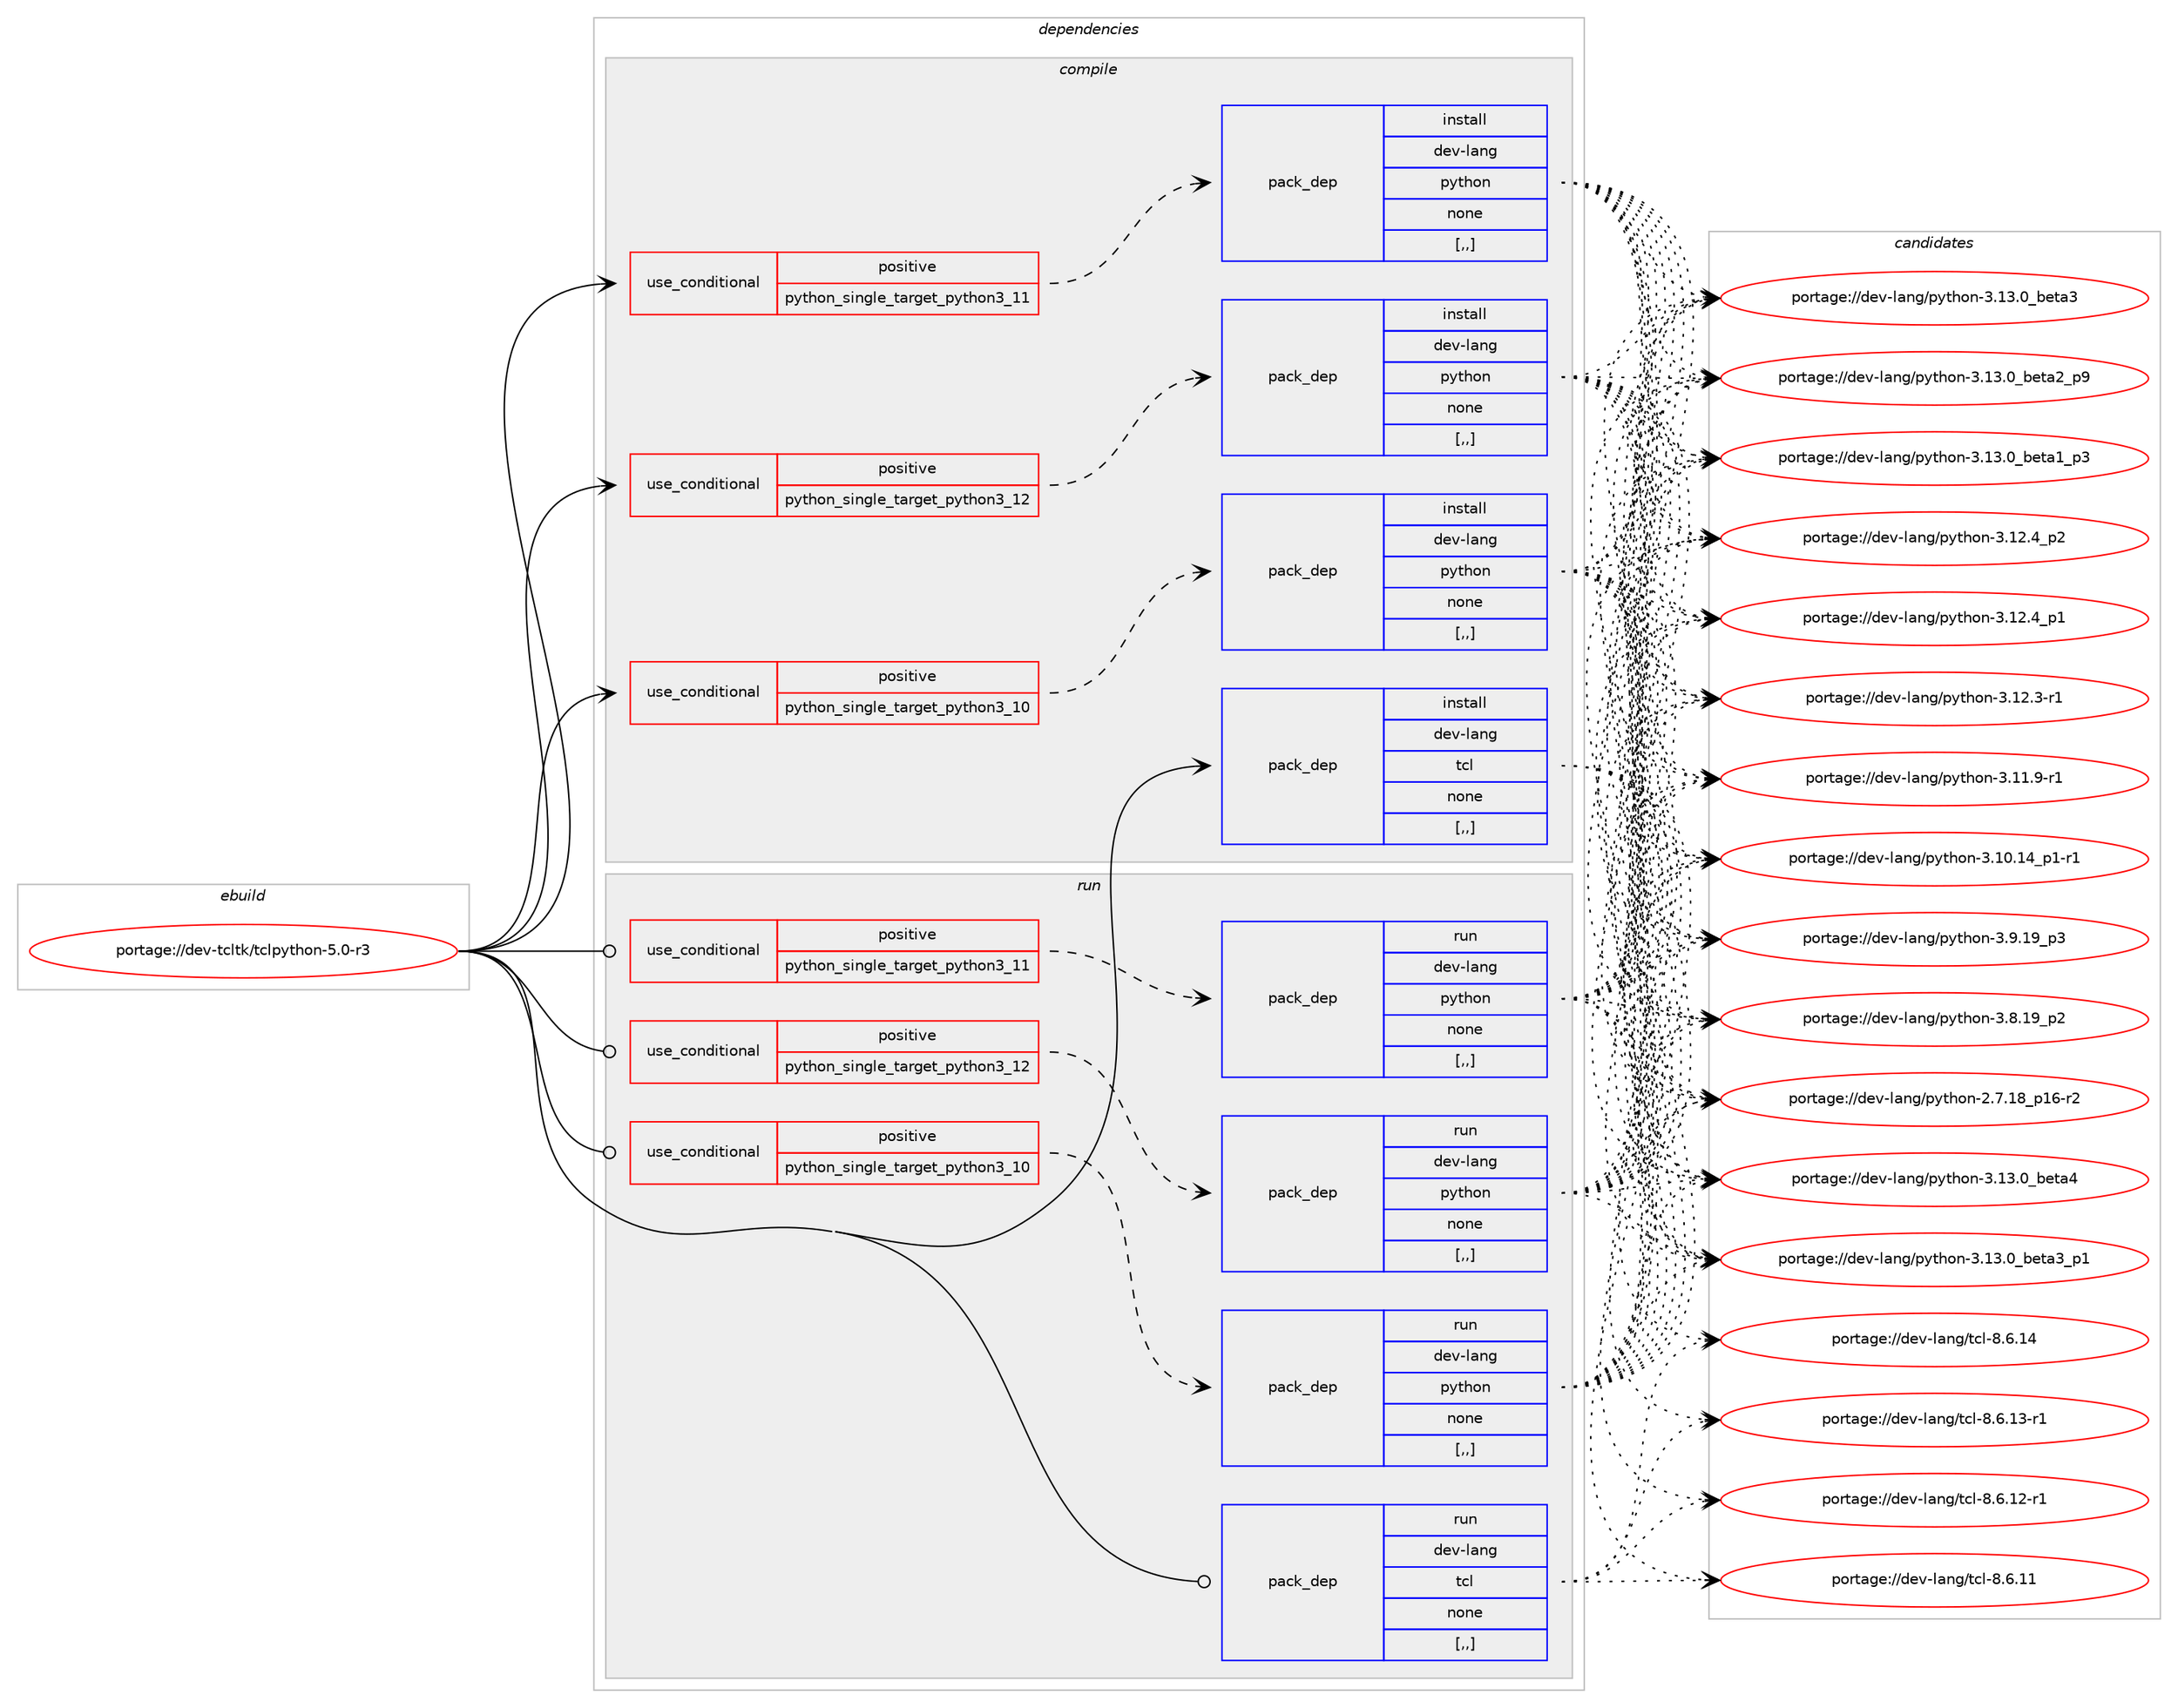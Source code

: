 digraph prolog {

# *************
# Graph options
# *************

newrank=true;
concentrate=true;
compound=true;
graph [rankdir=LR,fontname=Helvetica,fontsize=10,ranksep=1.5];#, ranksep=2.5, nodesep=0.2];
edge  [arrowhead=vee];
node  [fontname=Helvetica,fontsize=10];

# **********
# The ebuild
# **********

subgraph cluster_leftcol {
color=gray;
label=<<i>ebuild</i>>;
id [label="portage://dev-tcltk/tclpython-5.0-r3", color=red, width=4, href="../dev-tcltk/tclpython-5.0-r3.svg"];
}

# ****************
# The dependencies
# ****************

subgraph cluster_midcol {
color=gray;
label=<<i>dependencies</i>>;
subgraph cluster_compile {
fillcolor="#eeeeee";
style=filled;
label=<<i>compile</i>>;
subgraph cond58993 {
dependency208660 [label=<<TABLE BORDER="0" CELLBORDER="1" CELLSPACING="0" CELLPADDING="4"><TR><TD ROWSPAN="3" CELLPADDING="10">use_conditional</TD></TR><TR><TD>positive</TD></TR><TR><TD>python_single_target_python3_10</TD></TR></TABLE>>, shape=none, color=red];
subgraph pack148277 {
dependency208661 [label=<<TABLE BORDER="0" CELLBORDER="1" CELLSPACING="0" CELLPADDING="4" WIDTH="220"><TR><TD ROWSPAN="6" CELLPADDING="30">pack_dep</TD></TR><TR><TD WIDTH="110">install</TD></TR><TR><TD>dev-lang</TD></TR><TR><TD>python</TD></TR><TR><TD>none</TD></TR><TR><TD>[,,]</TD></TR></TABLE>>, shape=none, color=blue];
}
dependency208660:e -> dependency208661:w [weight=20,style="dashed",arrowhead="vee"];
}
id:e -> dependency208660:w [weight=20,style="solid",arrowhead="vee"];
subgraph cond58994 {
dependency208662 [label=<<TABLE BORDER="0" CELLBORDER="1" CELLSPACING="0" CELLPADDING="4"><TR><TD ROWSPAN="3" CELLPADDING="10">use_conditional</TD></TR><TR><TD>positive</TD></TR><TR><TD>python_single_target_python3_11</TD></TR></TABLE>>, shape=none, color=red];
subgraph pack148278 {
dependency208663 [label=<<TABLE BORDER="0" CELLBORDER="1" CELLSPACING="0" CELLPADDING="4" WIDTH="220"><TR><TD ROWSPAN="6" CELLPADDING="30">pack_dep</TD></TR><TR><TD WIDTH="110">install</TD></TR><TR><TD>dev-lang</TD></TR><TR><TD>python</TD></TR><TR><TD>none</TD></TR><TR><TD>[,,]</TD></TR></TABLE>>, shape=none, color=blue];
}
dependency208662:e -> dependency208663:w [weight=20,style="dashed",arrowhead="vee"];
}
id:e -> dependency208662:w [weight=20,style="solid",arrowhead="vee"];
subgraph cond58995 {
dependency208664 [label=<<TABLE BORDER="0" CELLBORDER="1" CELLSPACING="0" CELLPADDING="4"><TR><TD ROWSPAN="3" CELLPADDING="10">use_conditional</TD></TR><TR><TD>positive</TD></TR><TR><TD>python_single_target_python3_12</TD></TR></TABLE>>, shape=none, color=red];
subgraph pack148279 {
dependency208665 [label=<<TABLE BORDER="0" CELLBORDER="1" CELLSPACING="0" CELLPADDING="4" WIDTH="220"><TR><TD ROWSPAN="6" CELLPADDING="30">pack_dep</TD></TR><TR><TD WIDTH="110">install</TD></TR><TR><TD>dev-lang</TD></TR><TR><TD>python</TD></TR><TR><TD>none</TD></TR><TR><TD>[,,]</TD></TR></TABLE>>, shape=none, color=blue];
}
dependency208664:e -> dependency208665:w [weight=20,style="dashed",arrowhead="vee"];
}
id:e -> dependency208664:w [weight=20,style="solid",arrowhead="vee"];
subgraph pack148280 {
dependency208666 [label=<<TABLE BORDER="0" CELLBORDER="1" CELLSPACING="0" CELLPADDING="4" WIDTH="220"><TR><TD ROWSPAN="6" CELLPADDING="30">pack_dep</TD></TR><TR><TD WIDTH="110">install</TD></TR><TR><TD>dev-lang</TD></TR><TR><TD>tcl</TD></TR><TR><TD>none</TD></TR><TR><TD>[,,]</TD></TR></TABLE>>, shape=none, color=blue];
}
id:e -> dependency208666:w [weight=20,style="solid",arrowhead="vee"];
}
subgraph cluster_compileandrun {
fillcolor="#eeeeee";
style=filled;
label=<<i>compile and run</i>>;
}
subgraph cluster_run {
fillcolor="#eeeeee";
style=filled;
label=<<i>run</i>>;
subgraph cond58996 {
dependency208667 [label=<<TABLE BORDER="0" CELLBORDER="1" CELLSPACING="0" CELLPADDING="4"><TR><TD ROWSPAN="3" CELLPADDING="10">use_conditional</TD></TR><TR><TD>positive</TD></TR><TR><TD>python_single_target_python3_10</TD></TR></TABLE>>, shape=none, color=red];
subgraph pack148281 {
dependency208668 [label=<<TABLE BORDER="0" CELLBORDER="1" CELLSPACING="0" CELLPADDING="4" WIDTH="220"><TR><TD ROWSPAN="6" CELLPADDING="30">pack_dep</TD></TR><TR><TD WIDTH="110">run</TD></TR><TR><TD>dev-lang</TD></TR><TR><TD>python</TD></TR><TR><TD>none</TD></TR><TR><TD>[,,]</TD></TR></TABLE>>, shape=none, color=blue];
}
dependency208667:e -> dependency208668:w [weight=20,style="dashed",arrowhead="vee"];
}
id:e -> dependency208667:w [weight=20,style="solid",arrowhead="odot"];
subgraph cond58997 {
dependency208669 [label=<<TABLE BORDER="0" CELLBORDER="1" CELLSPACING="0" CELLPADDING="4"><TR><TD ROWSPAN="3" CELLPADDING="10">use_conditional</TD></TR><TR><TD>positive</TD></TR><TR><TD>python_single_target_python3_11</TD></TR></TABLE>>, shape=none, color=red];
subgraph pack148282 {
dependency208670 [label=<<TABLE BORDER="0" CELLBORDER="1" CELLSPACING="0" CELLPADDING="4" WIDTH="220"><TR><TD ROWSPAN="6" CELLPADDING="30">pack_dep</TD></TR><TR><TD WIDTH="110">run</TD></TR><TR><TD>dev-lang</TD></TR><TR><TD>python</TD></TR><TR><TD>none</TD></TR><TR><TD>[,,]</TD></TR></TABLE>>, shape=none, color=blue];
}
dependency208669:e -> dependency208670:w [weight=20,style="dashed",arrowhead="vee"];
}
id:e -> dependency208669:w [weight=20,style="solid",arrowhead="odot"];
subgraph cond58998 {
dependency208671 [label=<<TABLE BORDER="0" CELLBORDER="1" CELLSPACING="0" CELLPADDING="4"><TR><TD ROWSPAN="3" CELLPADDING="10">use_conditional</TD></TR><TR><TD>positive</TD></TR><TR><TD>python_single_target_python3_12</TD></TR></TABLE>>, shape=none, color=red];
subgraph pack148283 {
dependency208672 [label=<<TABLE BORDER="0" CELLBORDER="1" CELLSPACING="0" CELLPADDING="4" WIDTH="220"><TR><TD ROWSPAN="6" CELLPADDING="30">pack_dep</TD></TR><TR><TD WIDTH="110">run</TD></TR><TR><TD>dev-lang</TD></TR><TR><TD>python</TD></TR><TR><TD>none</TD></TR><TR><TD>[,,]</TD></TR></TABLE>>, shape=none, color=blue];
}
dependency208671:e -> dependency208672:w [weight=20,style="dashed",arrowhead="vee"];
}
id:e -> dependency208671:w [weight=20,style="solid",arrowhead="odot"];
subgraph pack148284 {
dependency208673 [label=<<TABLE BORDER="0" CELLBORDER="1" CELLSPACING="0" CELLPADDING="4" WIDTH="220"><TR><TD ROWSPAN="6" CELLPADDING="30">pack_dep</TD></TR><TR><TD WIDTH="110">run</TD></TR><TR><TD>dev-lang</TD></TR><TR><TD>tcl</TD></TR><TR><TD>none</TD></TR><TR><TD>[,,]</TD></TR></TABLE>>, shape=none, color=blue];
}
id:e -> dependency208673:w [weight=20,style="solid",arrowhead="odot"];
}
}

# **************
# The candidates
# **************

subgraph cluster_choices {
rank=same;
color=gray;
label=<<i>candidates</i>>;

subgraph choice148277 {
color=black;
nodesep=1;
choice1001011184510897110103471121211161041111104551464951464895981011169752 [label="portage://dev-lang/python-3.13.0_beta4", color=red, width=4,href="../dev-lang/python-3.13.0_beta4.svg"];
choice10010111845108971101034711212111610411111045514649514648959810111697519511249 [label="portage://dev-lang/python-3.13.0_beta3_p1", color=red, width=4,href="../dev-lang/python-3.13.0_beta3_p1.svg"];
choice1001011184510897110103471121211161041111104551464951464895981011169751 [label="portage://dev-lang/python-3.13.0_beta3", color=red, width=4,href="../dev-lang/python-3.13.0_beta3.svg"];
choice10010111845108971101034711212111610411111045514649514648959810111697509511257 [label="portage://dev-lang/python-3.13.0_beta2_p9", color=red, width=4,href="../dev-lang/python-3.13.0_beta2_p9.svg"];
choice10010111845108971101034711212111610411111045514649514648959810111697499511251 [label="portage://dev-lang/python-3.13.0_beta1_p3", color=red, width=4,href="../dev-lang/python-3.13.0_beta1_p3.svg"];
choice100101118451089711010347112121116104111110455146495046529511250 [label="portage://dev-lang/python-3.12.4_p2", color=red, width=4,href="../dev-lang/python-3.12.4_p2.svg"];
choice100101118451089711010347112121116104111110455146495046529511249 [label="portage://dev-lang/python-3.12.4_p1", color=red, width=4,href="../dev-lang/python-3.12.4_p1.svg"];
choice100101118451089711010347112121116104111110455146495046514511449 [label="portage://dev-lang/python-3.12.3-r1", color=red, width=4,href="../dev-lang/python-3.12.3-r1.svg"];
choice100101118451089711010347112121116104111110455146494946574511449 [label="portage://dev-lang/python-3.11.9-r1", color=red, width=4,href="../dev-lang/python-3.11.9-r1.svg"];
choice100101118451089711010347112121116104111110455146494846495295112494511449 [label="portage://dev-lang/python-3.10.14_p1-r1", color=red, width=4,href="../dev-lang/python-3.10.14_p1-r1.svg"];
choice100101118451089711010347112121116104111110455146574649579511251 [label="portage://dev-lang/python-3.9.19_p3", color=red, width=4,href="../dev-lang/python-3.9.19_p3.svg"];
choice100101118451089711010347112121116104111110455146564649579511250 [label="portage://dev-lang/python-3.8.19_p2", color=red, width=4,href="../dev-lang/python-3.8.19_p2.svg"];
choice100101118451089711010347112121116104111110455046554649569511249544511450 [label="portage://dev-lang/python-2.7.18_p16-r2", color=red, width=4,href="../dev-lang/python-2.7.18_p16-r2.svg"];
dependency208661:e -> choice1001011184510897110103471121211161041111104551464951464895981011169752:w [style=dotted,weight="100"];
dependency208661:e -> choice10010111845108971101034711212111610411111045514649514648959810111697519511249:w [style=dotted,weight="100"];
dependency208661:e -> choice1001011184510897110103471121211161041111104551464951464895981011169751:w [style=dotted,weight="100"];
dependency208661:e -> choice10010111845108971101034711212111610411111045514649514648959810111697509511257:w [style=dotted,weight="100"];
dependency208661:e -> choice10010111845108971101034711212111610411111045514649514648959810111697499511251:w [style=dotted,weight="100"];
dependency208661:e -> choice100101118451089711010347112121116104111110455146495046529511250:w [style=dotted,weight="100"];
dependency208661:e -> choice100101118451089711010347112121116104111110455146495046529511249:w [style=dotted,weight="100"];
dependency208661:e -> choice100101118451089711010347112121116104111110455146495046514511449:w [style=dotted,weight="100"];
dependency208661:e -> choice100101118451089711010347112121116104111110455146494946574511449:w [style=dotted,weight="100"];
dependency208661:e -> choice100101118451089711010347112121116104111110455146494846495295112494511449:w [style=dotted,weight="100"];
dependency208661:e -> choice100101118451089711010347112121116104111110455146574649579511251:w [style=dotted,weight="100"];
dependency208661:e -> choice100101118451089711010347112121116104111110455146564649579511250:w [style=dotted,weight="100"];
dependency208661:e -> choice100101118451089711010347112121116104111110455046554649569511249544511450:w [style=dotted,weight="100"];
}
subgraph choice148278 {
color=black;
nodesep=1;
choice1001011184510897110103471121211161041111104551464951464895981011169752 [label="portage://dev-lang/python-3.13.0_beta4", color=red, width=4,href="../dev-lang/python-3.13.0_beta4.svg"];
choice10010111845108971101034711212111610411111045514649514648959810111697519511249 [label="portage://dev-lang/python-3.13.0_beta3_p1", color=red, width=4,href="../dev-lang/python-3.13.0_beta3_p1.svg"];
choice1001011184510897110103471121211161041111104551464951464895981011169751 [label="portage://dev-lang/python-3.13.0_beta3", color=red, width=4,href="../dev-lang/python-3.13.0_beta3.svg"];
choice10010111845108971101034711212111610411111045514649514648959810111697509511257 [label="portage://dev-lang/python-3.13.0_beta2_p9", color=red, width=4,href="../dev-lang/python-3.13.0_beta2_p9.svg"];
choice10010111845108971101034711212111610411111045514649514648959810111697499511251 [label="portage://dev-lang/python-3.13.0_beta1_p3", color=red, width=4,href="../dev-lang/python-3.13.0_beta1_p3.svg"];
choice100101118451089711010347112121116104111110455146495046529511250 [label="portage://dev-lang/python-3.12.4_p2", color=red, width=4,href="../dev-lang/python-3.12.4_p2.svg"];
choice100101118451089711010347112121116104111110455146495046529511249 [label="portage://dev-lang/python-3.12.4_p1", color=red, width=4,href="../dev-lang/python-3.12.4_p1.svg"];
choice100101118451089711010347112121116104111110455146495046514511449 [label="portage://dev-lang/python-3.12.3-r1", color=red, width=4,href="../dev-lang/python-3.12.3-r1.svg"];
choice100101118451089711010347112121116104111110455146494946574511449 [label="portage://dev-lang/python-3.11.9-r1", color=red, width=4,href="../dev-lang/python-3.11.9-r1.svg"];
choice100101118451089711010347112121116104111110455146494846495295112494511449 [label="portage://dev-lang/python-3.10.14_p1-r1", color=red, width=4,href="../dev-lang/python-3.10.14_p1-r1.svg"];
choice100101118451089711010347112121116104111110455146574649579511251 [label="portage://dev-lang/python-3.9.19_p3", color=red, width=4,href="../dev-lang/python-3.9.19_p3.svg"];
choice100101118451089711010347112121116104111110455146564649579511250 [label="portage://dev-lang/python-3.8.19_p2", color=red, width=4,href="../dev-lang/python-3.8.19_p2.svg"];
choice100101118451089711010347112121116104111110455046554649569511249544511450 [label="portage://dev-lang/python-2.7.18_p16-r2", color=red, width=4,href="../dev-lang/python-2.7.18_p16-r2.svg"];
dependency208663:e -> choice1001011184510897110103471121211161041111104551464951464895981011169752:w [style=dotted,weight="100"];
dependency208663:e -> choice10010111845108971101034711212111610411111045514649514648959810111697519511249:w [style=dotted,weight="100"];
dependency208663:e -> choice1001011184510897110103471121211161041111104551464951464895981011169751:w [style=dotted,weight="100"];
dependency208663:e -> choice10010111845108971101034711212111610411111045514649514648959810111697509511257:w [style=dotted,weight="100"];
dependency208663:e -> choice10010111845108971101034711212111610411111045514649514648959810111697499511251:w [style=dotted,weight="100"];
dependency208663:e -> choice100101118451089711010347112121116104111110455146495046529511250:w [style=dotted,weight="100"];
dependency208663:e -> choice100101118451089711010347112121116104111110455146495046529511249:w [style=dotted,weight="100"];
dependency208663:e -> choice100101118451089711010347112121116104111110455146495046514511449:w [style=dotted,weight="100"];
dependency208663:e -> choice100101118451089711010347112121116104111110455146494946574511449:w [style=dotted,weight="100"];
dependency208663:e -> choice100101118451089711010347112121116104111110455146494846495295112494511449:w [style=dotted,weight="100"];
dependency208663:e -> choice100101118451089711010347112121116104111110455146574649579511251:w [style=dotted,weight="100"];
dependency208663:e -> choice100101118451089711010347112121116104111110455146564649579511250:w [style=dotted,weight="100"];
dependency208663:e -> choice100101118451089711010347112121116104111110455046554649569511249544511450:w [style=dotted,weight="100"];
}
subgraph choice148279 {
color=black;
nodesep=1;
choice1001011184510897110103471121211161041111104551464951464895981011169752 [label="portage://dev-lang/python-3.13.0_beta4", color=red, width=4,href="../dev-lang/python-3.13.0_beta4.svg"];
choice10010111845108971101034711212111610411111045514649514648959810111697519511249 [label="portage://dev-lang/python-3.13.0_beta3_p1", color=red, width=4,href="../dev-lang/python-3.13.0_beta3_p1.svg"];
choice1001011184510897110103471121211161041111104551464951464895981011169751 [label="portage://dev-lang/python-3.13.0_beta3", color=red, width=4,href="../dev-lang/python-3.13.0_beta3.svg"];
choice10010111845108971101034711212111610411111045514649514648959810111697509511257 [label="portage://dev-lang/python-3.13.0_beta2_p9", color=red, width=4,href="../dev-lang/python-3.13.0_beta2_p9.svg"];
choice10010111845108971101034711212111610411111045514649514648959810111697499511251 [label="portage://dev-lang/python-3.13.0_beta1_p3", color=red, width=4,href="../dev-lang/python-3.13.0_beta1_p3.svg"];
choice100101118451089711010347112121116104111110455146495046529511250 [label="portage://dev-lang/python-3.12.4_p2", color=red, width=4,href="../dev-lang/python-3.12.4_p2.svg"];
choice100101118451089711010347112121116104111110455146495046529511249 [label="portage://dev-lang/python-3.12.4_p1", color=red, width=4,href="../dev-lang/python-3.12.4_p1.svg"];
choice100101118451089711010347112121116104111110455146495046514511449 [label="portage://dev-lang/python-3.12.3-r1", color=red, width=4,href="../dev-lang/python-3.12.3-r1.svg"];
choice100101118451089711010347112121116104111110455146494946574511449 [label="portage://dev-lang/python-3.11.9-r1", color=red, width=4,href="../dev-lang/python-3.11.9-r1.svg"];
choice100101118451089711010347112121116104111110455146494846495295112494511449 [label="portage://dev-lang/python-3.10.14_p1-r1", color=red, width=4,href="../dev-lang/python-3.10.14_p1-r1.svg"];
choice100101118451089711010347112121116104111110455146574649579511251 [label="portage://dev-lang/python-3.9.19_p3", color=red, width=4,href="../dev-lang/python-3.9.19_p3.svg"];
choice100101118451089711010347112121116104111110455146564649579511250 [label="portage://dev-lang/python-3.8.19_p2", color=red, width=4,href="../dev-lang/python-3.8.19_p2.svg"];
choice100101118451089711010347112121116104111110455046554649569511249544511450 [label="portage://dev-lang/python-2.7.18_p16-r2", color=red, width=4,href="../dev-lang/python-2.7.18_p16-r2.svg"];
dependency208665:e -> choice1001011184510897110103471121211161041111104551464951464895981011169752:w [style=dotted,weight="100"];
dependency208665:e -> choice10010111845108971101034711212111610411111045514649514648959810111697519511249:w [style=dotted,weight="100"];
dependency208665:e -> choice1001011184510897110103471121211161041111104551464951464895981011169751:w [style=dotted,weight="100"];
dependency208665:e -> choice10010111845108971101034711212111610411111045514649514648959810111697509511257:w [style=dotted,weight="100"];
dependency208665:e -> choice10010111845108971101034711212111610411111045514649514648959810111697499511251:w [style=dotted,weight="100"];
dependency208665:e -> choice100101118451089711010347112121116104111110455146495046529511250:w [style=dotted,weight="100"];
dependency208665:e -> choice100101118451089711010347112121116104111110455146495046529511249:w [style=dotted,weight="100"];
dependency208665:e -> choice100101118451089711010347112121116104111110455146495046514511449:w [style=dotted,weight="100"];
dependency208665:e -> choice100101118451089711010347112121116104111110455146494946574511449:w [style=dotted,weight="100"];
dependency208665:e -> choice100101118451089711010347112121116104111110455146494846495295112494511449:w [style=dotted,weight="100"];
dependency208665:e -> choice100101118451089711010347112121116104111110455146574649579511251:w [style=dotted,weight="100"];
dependency208665:e -> choice100101118451089711010347112121116104111110455146564649579511250:w [style=dotted,weight="100"];
dependency208665:e -> choice100101118451089711010347112121116104111110455046554649569511249544511450:w [style=dotted,weight="100"];
}
subgraph choice148280 {
color=black;
nodesep=1;
choice1001011184510897110103471169910845564654464952 [label="portage://dev-lang/tcl-8.6.14", color=red, width=4,href="../dev-lang/tcl-8.6.14.svg"];
choice10010111845108971101034711699108455646544649514511449 [label="portage://dev-lang/tcl-8.6.13-r1", color=red, width=4,href="../dev-lang/tcl-8.6.13-r1.svg"];
choice10010111845108971101034711699108455646544649504511449 [label="portage://dev-lang/tcl-8.6.12-r1", color=red, width=4,href="../dev-lang/tcl-8.6.12-r1.svg"];
choice1001011184510897110103471169910845564654464949 [label="portage://dev-lang/tcl-8.6.11", color=red, width=4,href="../dev-lang/tcl-8.6.11.svg"];
dependency208666:e -> choice1001011184510897110103471169910845564654464952:w [style=dotted,weight="100"];
dependency208666:e -> choice10010111845108971101034711699108455646544649514511449:w [style=dotted,weight="100"];
dependency208666:e -> choice10010111845108971101034711699108455646544649504511449:w [style=dotted,weight="100"];
dependency208666:e -> choice1001011184510897110103471169910845564654464949:w [style=dotted,weight="100"];
}
subgraph choice148281 {
color=black;
nodesep=1;
choice1001011184510897110103471121211161041111104551464951464895981011169752 [label="portage://dev-lang/python-3.13.0_beta4", color=red, width=4,href="../dev-lang/python-3.13.0_beta4.svg"];
choice10010111845108971101034711212111610411111045514649514648959810111697519511249 [label="portage://dev-lang/python-3.13.0_beta3_p1", color=red, width=4,href="../dev-lang/python-3.13.0_beta3_p1.svg"];
choice1001011184510897110103471121211161041111104551464951464895981011169751 [label="portage://dev-lang/python-3.13.0_beta3", color=red, width=4,href="../dev-lang/python-3.13.0_beta3.svg"];
choice10010111845108971101034711212111610411111045514649514648959810111697509511257 [label="portage://dev-lang/python-3.13.0_beta2_p9", color=red, width=4,href="../dev-lang/python-3.13.0_beta2_p9.svg"];
choice10010111845108971101034711212111610411111045514649514648959810111697499511251 [label="portage://dev-lang/python-3.13.0_beta1_p3", color=red, width=4,href="../dev-lang/python-3.13.0_beta1_p3.svg"];
choice100101118451089711010347112121116104111110455146495046529511250 [label="portage://dev-lang/python-3.12.4_p2", color=red, width=4,href="../dev-lang/python-3.12.4_p2.svg"];
choice100101118451089711010347112121116104111110455146495046529511249 [label="portage://dev-lang/python-3.12.4_p1", color=red, width=4,href="../dev-lang/python-3.12.4_p1.svg"];
choice100101118451089711010347112121116104111110455146495046514511449 [label="portage://dev-lang/python-3.12.3-r1", color=red, width=4,href="../dev-lang/python-3.12.3-r1.svg"];
choice100101118451089711010347112121116104111110455146494946574511449 [label="portage://dev-lang/python-3.11.9-r1", color=red, width=4,href="../dev-lang/python-3.11.9-r1.svg"];
choice100101118451089711010347112121116104111110455146494846495295112494511449 [label="portage://dev-lang/python-3.10.14_p1-r1", color=red, width=4,href="../dev-lang/python-3.10.14_p1-r1.svg"];
choice100101118451089711010347112121116104111110455146574649579511251 [label="portage://dev-lang/python-3.9.19_p3", color=red, width=4,href="../dev-lang/python-3.9.19_p3.svg"];
choice100101118451089711010347112121116104111110455146564649579511250 [label="portage://dev-lang/python-3.8.19_p2", color=red, width=4,href="../dev-lang/python-3.8.19_p2.svg"];
choice100101118451089711010347112121116104111110455046554649569511249544511450 [label="portage://dev-lang/python-2.7.18_p16-r2", color=red, width=4,href="../dev-lang/python-2.7.18_p16-r2.svg"];
dependency208668:e -> choice1001011184510897110103471121211161041111104551464951464895981011169752:w [style=dotted,weight="100"];
dependency208668:e -> choice10010111845108971101034711212111610411111045514649514648959810111697519511249:w [style=dotted,weight="100"];
dependency208668:e -> choice1001011184510897110103471121211161041111104551464951464895981011169751:w [style=dotted,weight="100"];
dependency208668:e -> choice10010111845108971101034711212111610411111045514649514648959810111697509511257:w [style=dotted,weight="100"];
dependency208668:e -> choice10010111845108971101034711212111610411111045514649514648959810111697499511251:w [style=dotted,weight="100"];
dependency208668:e -> choice100101118451089711010347112121116104111110455146495046529511250:w [style=dotted,weight="100"];
dependency208668:e -> choice100101118451089711010347112121116104111110455146495046529511249:w [style=dotted,weight="100"];
dependency208668:e -> choice100101118451089711010347112121116104111110455146495046514511449:w [style=dotted,weight="100"];
dependency208668:e -> choice100101118451089711010347112121116104111110455146494946574511449:w [style=dotted,weight="100"];
dependency208668:e -> choice100101118451089711010347112121116104111110455146494846495295112494511449:w [style=dotted,weight="100"];
dependency208668:e -> choice100101118451089711010347112121116104111110455146574649579511251:w [style=dotted,weight="100"];
dependency208668:e -> choice100101118451089711010347112121116104111110455146564649579511250:w [style=dotted,weight="100"];
dependency208668:e -> choice100101118451089711010347112121116104111110455046554649569511249544511450:w [style=dotted,weight="100"];
}
subgraph choice148282 {
color=black;
nodesep=1;
choice1001011184510897110103471121211161041111104551464951464895981011169752 [label="portage://dev-lang/python-3.13.0_beta4", color=red, width=4,href="../dev-lang/python-3.13.0_beta4.svg"];
choice10010111845108971101034711212111610411111045514649514648959810111697519511249 [label="portage://dev-lang/python-3.13.0_beta3_p1", color=red, width=4,href="../dev-lang/python-3.13.0_beta3_p1.svg"];
choice1001011184510897110103471121211161041111104551464951464895981011169751 [label="portage://dev-lang/python-3.13.0_beta3", color=red, width=4,href="../dev-lang/python-3.13.0_beta3.svg"];
choice10010111845108971101034711212111610411111045514649514648959810111697509511257 [label="portage://dev-lang/python-3.13.0_beta2_p9", color=red, width=4,href="../dev-lang/python-3.13.0_beta2_p9.svg"];
choice10010111845108971101034711212111610411111045514649514648959810111697499511251 [label="portage://dev-lang/python-3.13.0_beta1_p3", color=red, width=4,href="../dev-lang/python-3.13.0_beta1_p3.svg"];
choice100101118451089711010347112121116104111110455146495046529511250 [label="portage://dev-lang/python-3.12.4_p2", color=red, width=4,href="../dev-lang/python-3.12.4_p2.svg"];
choice100101118451089711010347112121116104111110455146495046529511249 [label="portage://dev-lang/python-3.12.4_p1", color=red, width=4,href="../dev-lang/python-3.12.4_p1.svg"];
choice100101118451089711010347112121116104111110455146495046514511449 [label="portage://dev-lang/python-3.12.3-r1", color=red, width=4,href="../dev-lang/python-3.12.3-r1.svg"];
choice100101118451089711010347112121116104111110455146494946574511449 [label="portage://dev-lang/python-3.11.9-r1", color=red, width=4,href="../dev-lang/python-3.11.9-r1.svg"];
choice100101118451089711010347112121116104111110455146494846495295112494511449 [label="portage://dev-lang/python-3.10.14_p1-r1", color=red, width=4,href="../dev-lang/python-3.10.14_p1-r1.svg"];
choice100101118451089711010347112121116104111110455146574649579511251 [label="portage://dev-lang/python-3.9.19_p3", color=red, width=4,href="../dev-lang/python-3.9.19_p3.svg"];
choice100101118451089711010347112121116104111110455146564649579511250 [label="portage://dev-lang/python-3.8.19_p2", color=red, width=4,href="../dev-lang/python-3.8.19_p2.svg"];
choice100101118451089711010347112121116104111110455046554649569511249544511450 [label="portage://dev-lang/python-2.7.18_p16-r2", color=red, width=4,href="../dev-lang/python-2.7.18_p16-r2.svg"];
dependency208670:e -> choice1001011184510897110103471121211161041111104551464951464895981011169752:w [style=dotted,weight="100"];
dependency208670:e -> choice10010111845108971101034711212111610411111045514649514648959810111697519511249:w [style=dotted,weight="100"];
dependency208670:e -> choice1001011184510897110103471121211161041111104551464951464895981011169751:w [style=dotted,weight="100"];
dependency208670:e -> choice10010111845108971101034711212111610411111045514649514648959810111697509511257:w [style=dotted,weight="100"];
dependency208670:e -> choice10010111845108971101034711212111610411111045514649514648959810111697499511251:w [style=dotted,weight="100"];
dependency208670:e -> choice100101118451089711010347112121116104111110455146495046529511250:w [style=dotted,weight="100"];
dependency208670:e -> choice100101118451089711010347112121116104111110455146495046529511249:w [style=dotted,weight="100"];
dependency208670:e -> choice100101118451089711010347112121116104111110455146495046514511449:w [style=dotted,weight="100"];
dependency208670:e -> choice100101118451089711010347112121116104111110455146494946574511449:w [style=dotted,weight="100"];
dependency208670:e -> choice100101118451089711010347112121116104111110455146494846495295112494511449:w [style=dotted,weight="100"];
dependency208670:e -> choice100101118451089711010347112121116104111110455146574649579511251:w [style=dotted,weight="100"];
dependency208670:e -> choice100101118451089711010347112121116104111110455146564649579511250:w [style=dotted,weight="100"];
dependency208670:e -> choice100101118451089711010347112121116104111110455046554649569511249544511450:w [style=dotted,weight="100"];
}
subgraph choice148283 {
color=black;
nodesep=1;
choice1001011184510897110103471121211161041111104551464951464895981011169752 [label="portage://dev-lang/python-3.13.0_beta4", color=red, width=4,href="../dev-lang/python-3.13.0_beta4.svg"];
choice10010111845108971101034711212111610411111045514649514648959810111697519511249 [label="portage://dev-lang/python-3.13.0_beta3_p1", color=red, width=4,href="../dev-lang/python-3.13.0_beta3_p1.svg"];
choice1001011184510897110103471121211161041111104551464951464895981011169751 [label="portage://dev-lang/python-3.13.0_beta3", color=red, width=4,href="../dev-lang/python-3.13.0_beta3.svg"];
choice10010111845108971101034711212111610411111045514649514648959810111697509511257 [label="portage://dev-lang/python-3.13.0_beta2_p9", color=red, width=4,href="../dev-lang/python-3.13.0_beta2_p9.svg"];
choice10010111845108971101034711212111610411111045514649514648959810111697499511251 [label="portage://dev-lang/python-3.13.0_beta1_p3", color=red, width=4,href="../dev-lang/python-3.13.0_beta1_p3.svg"];
choice100101118451089711010347112121116104111110455146495046529511250 [label="portage://dev-lang/python-3.12.4_p2", color=red, width=4,href="../dev-lang/python-3.12.4_p2.svg"];
choice100101118451089711010347112121116104111110455146495046529511249 [label="portage://dev-lang/python-3.12.4_p1", color=red, width=4,href="../dev-lang/python-3.12.4_p1.svg"];
choice100101118451089711010347112121116104111110455146495046514511449 [label="portage://dev-lang/python-3.12.3-r1", color=red, width=4,href="../dev-lang/python-3.12.3-r1.svg"];
choice100101118451089711010347112121116104111110455146494946574511449 [label="portage://dev-lang/python-3.11.9-r1", color=red, width=4,href="../dev-lang/python-3.11.9-r1.svg"];
choice100101118451089711010347112121116104111110455146494846495295112494511449 [label="portage://dev-lang/python-3.10.14_p1-r1", color=red, width=4,href="../dev-lang/python-3.10.14_p1-r1.svg"];
choice100101118451089711010347112121116104111110455146574649579511251 [label="portage://dev-lang/python-3.9.19_p3", color=red, width=4,href="../dev-lang/python-3.9.19_p3.svg"];
choice100101118451089711010347112121116104111110455146564649579511250 [label="portage://dev-lang/python-3.8.19_p2", color=red, width=4,href="../dev-lang/python-3.8.19_p2.svg"];
choice100101118451089711010347112121116104111110455046554649569511249544511450 [label="portage://dev-lang/python-2.7.18_p16-r2", color=red, width=4,href="../dev-lang/python-2.7.18_p16-r2.svg"];
dependency208672:e -> choice1001011184510897110103471121211161041111104551464951464895981011169752:w [style=dotted,weight="100"];
dependency208672:e -> choice10010111845108971101034711212111610411111045514649514648959810111697519511249:w [style=dotted,weight="100"];
dependency208672:e -> choice1001011184510897110103471121211161041111104551464951464895981011169751:w [style=dotted,weight="100"];
dependency208672:e -> choice10010111845108971101034711212111610411111045514649514648959810111697509511257:w [style=dotted,weight="100"];
dependency208672:e -> choice10010111845108971101034711212111610411111045514649514648959810111697499511251:w [style=dotted,weight="100"];
dependency208672:e -> choice100101118451089711010347112121116104111110455146495046529511250:w [style=dotted,weight="100"];
dependency208672:e -> choice100101118451089711010347112121116104111110455146495046529511249:w [style=dotted,weight="100"];
dependency208672:e -> choice100101118451089711010347112121116104111110455146495046514511449:w [style=dotted,weight="100"];
dependency208672:e -> choice100101118451089711010347112121116104111110455146494946574511449:w [style=dotted,weight="100"];
dependency208672:e -> choice100101118451089711010347112121116104111110455146494846495295112494511449:w [style=dotted,weight="100"];
dependency208672:e -> choice100101118451089711010347112121116104111110455146574649579511251:w [style=dotted,weight="100"];
dependency208672:e -> choice100101118451089711010347112121116104111110455146564649579511250:w [style=dotted,weight="100"];
dependency208672:e -> choice100101118451089711010347112121116104111110455046554649569511249544511450:w [style=dotted,weight="100"];
}
subgraph choice148284 {
color=black;
nodesep=1;
choice1001011184510897110103471169910845564654464952 [label="portage://dev-lang/tcl-8.6.14", color=red, width=4,href="../dev-lang/tcl-8.6.14.svg"];
choice10010111845108971101034711699108455646544649514511449 [label="portage://dev-lang/tcl-8.6.13-r1", color=red, width=4,href="../dev-lang/tcl-8.6.13-r1.svg"];
choice10010111845108971101034711699108455646544649504511449 [label="portage://dev-lang/tcl-8.6.12-r1", color=red, width=4,href="../dev-lang/tcl-8.6.12-r1.svg"];
choice1001011184510897110103471169910845564654464949 [label="portage://dev-lang/tcl-8.6.11", color=red, width=4,href="../dev-lang/tcl-8.6.11.svg"];
dependency208673:e -> choice1001011184510897110103471169910845564654464952:w [style=dotted,weight="100"];
dependency208673:e -> choice10010111845108971101034711699108455646544649514511449:w [style=dotted,weight="100"];
dependency208673:e -> choice10010111845108971101034711699108455646544649504511449:w [style=dotted,weight="100"];
dependency208673:e -> choice1001011184510897110103471169910845564654464949:w [style=dotted,weight="100"];
}
}

}
